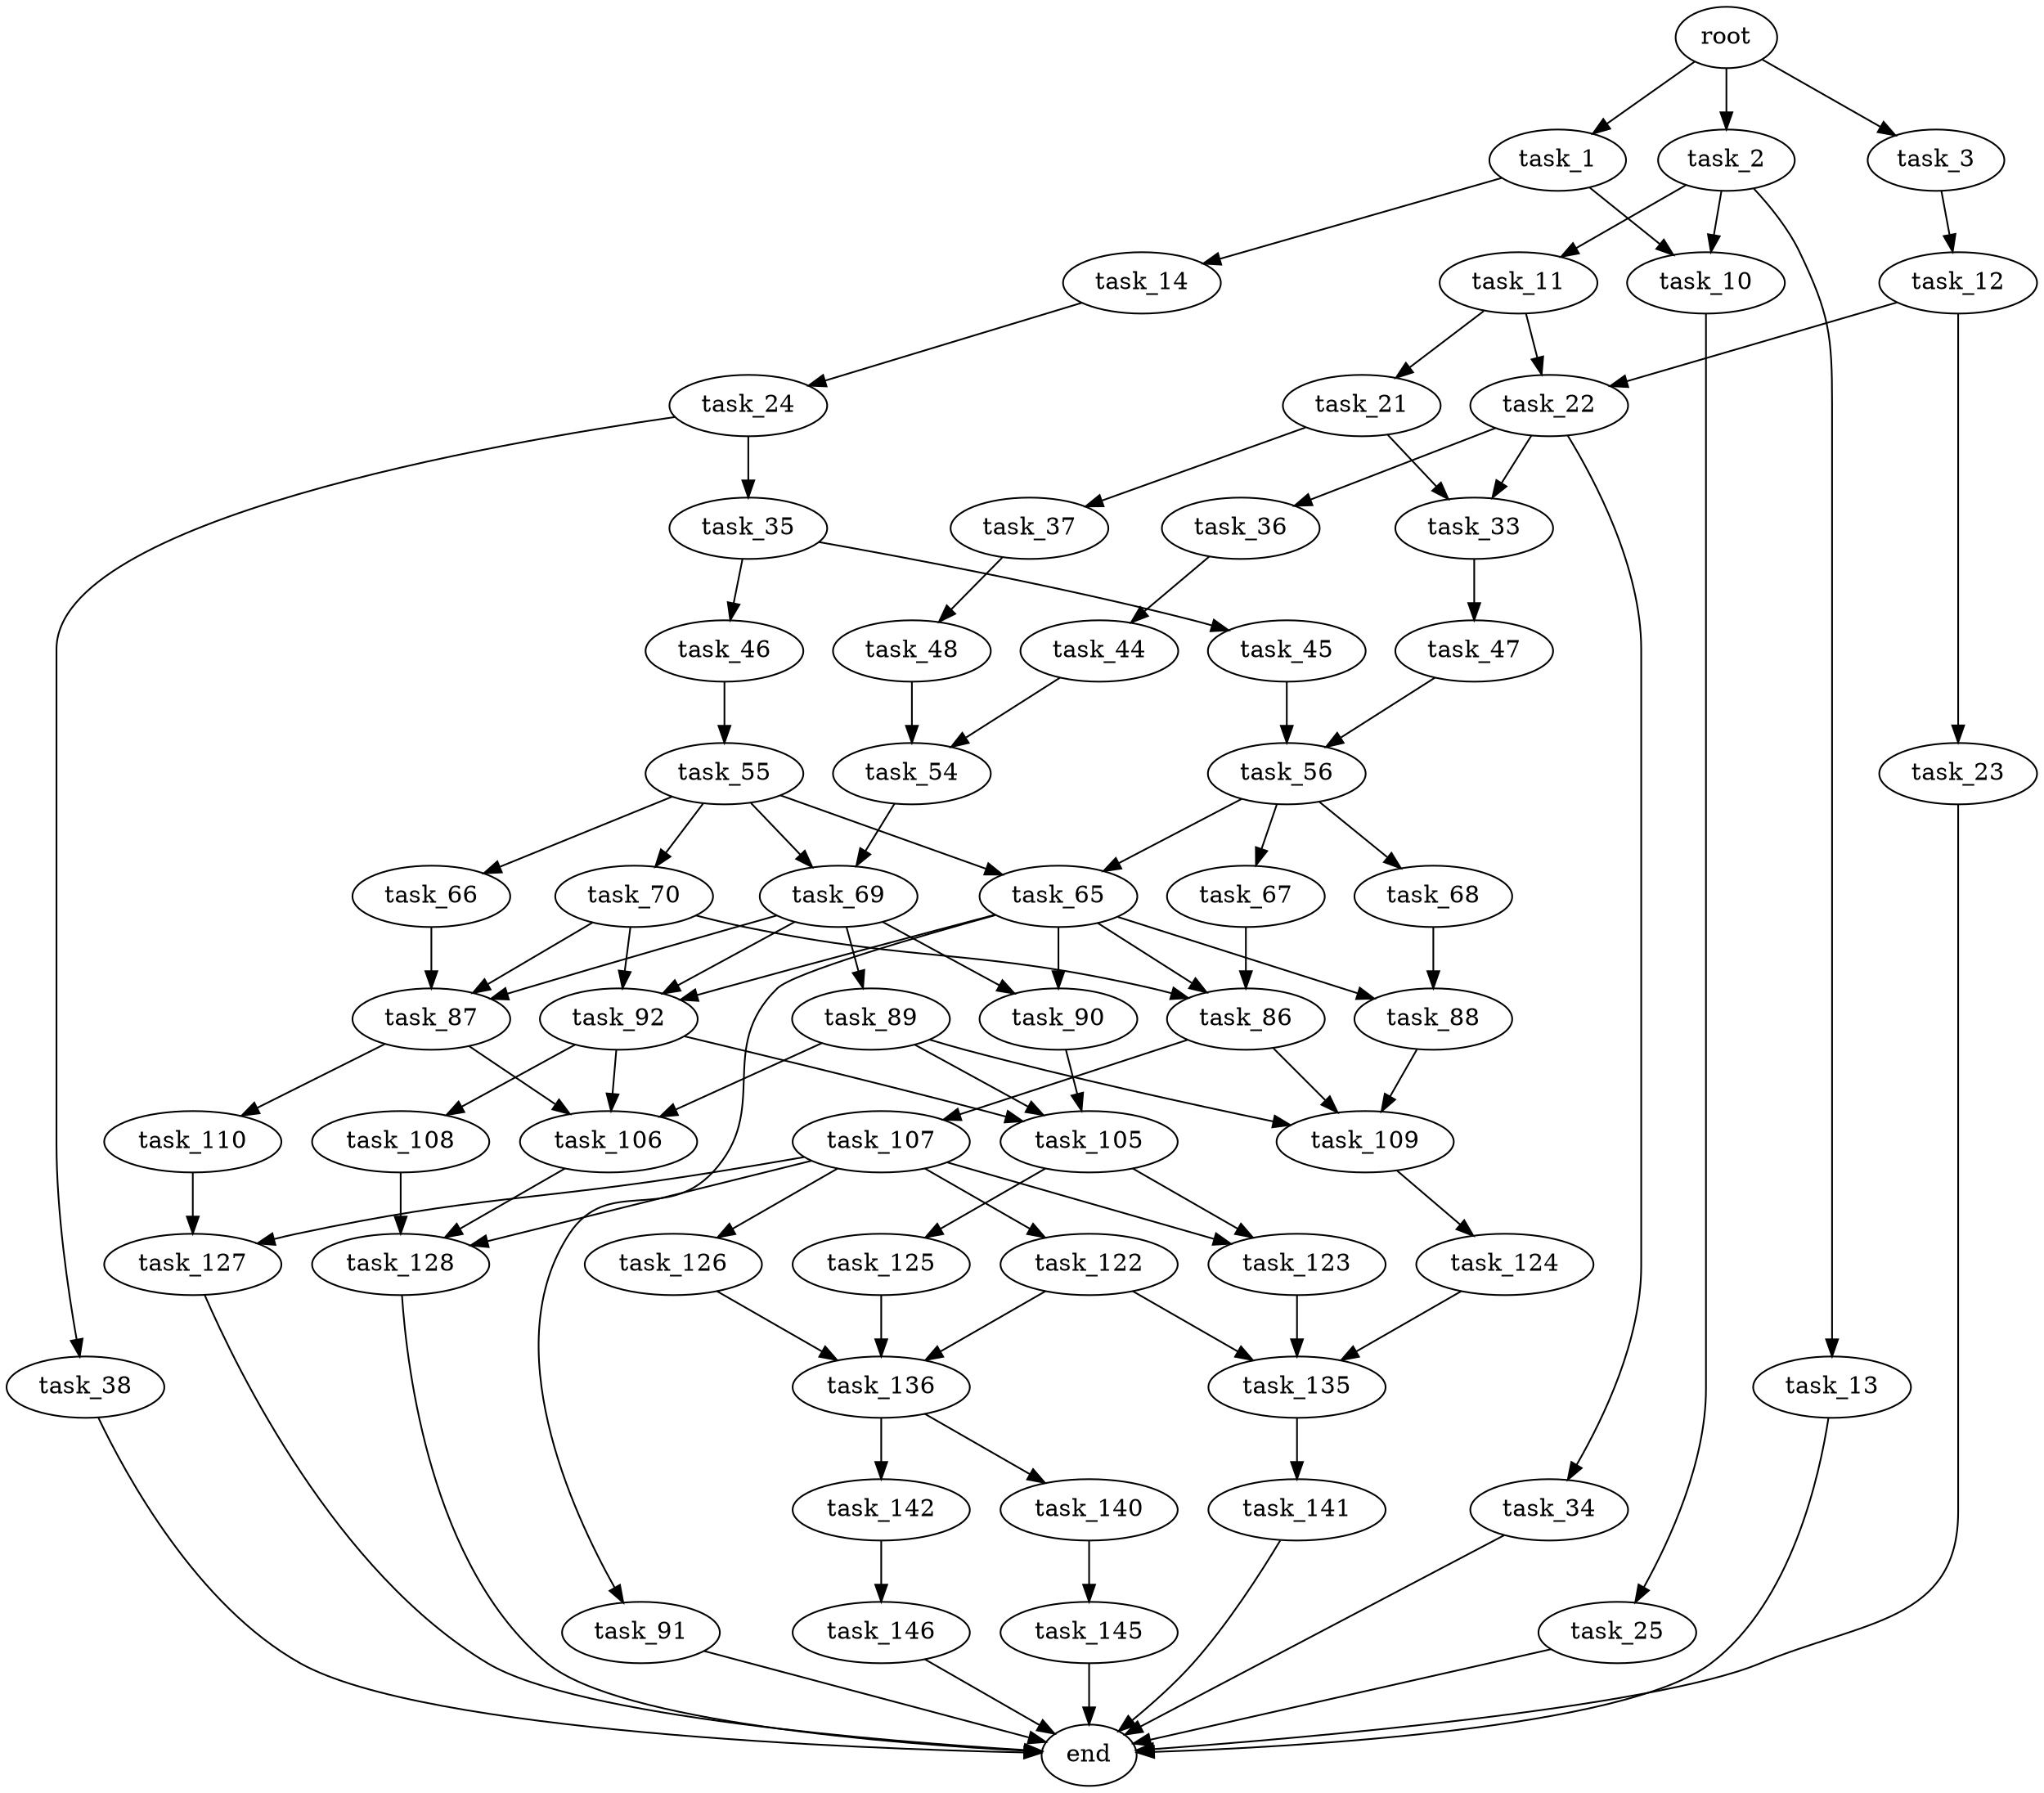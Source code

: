 digraph G {
  root [size="0.000000"];
  task_1 [size="782757789696.000000"];
  task_2 [size="1490038409.000000"];
  task_3 [size="1016874349.000000"];
  task_10 [size="13402004146.000000"];
  task_14 [size="36018854435.000000"];
  task_11 [size="134217728000.000000"];
  task_13 [size="7496453430.000000"];
  task_12 [size="41596752664.000000"];
  task_25 [size="134217728000.000000"];
  task_21 [size="1146093583.000000"];
  task_22 [size="12137989635.000000"];
  task_23 [size="7759301382.000000"];
  end [size="0.000000"];
  task_24 [size="13561661224.000000"];
  task_33 [size="1199375521.000000"];
  task_37 [size="549755813888.000000"];
  task_34 [size="207123568994.000000"];
  task_36 [size="3447193723.000000"];
  task_35 [size="192553402935.000000"];
  task_38 [size="1073741824000.000000"];
  task_47 [size="44434835184.000000"];
  task_45 [size="28991029248.000000"];
  task_46 [size="231928233984.000000"];
  task_44 [size="8589934592.000000"];
  task_48 [size="25660606101.000000"];
  task_54 [size="87903474564.000000"];
  task_56 [size="980710151.000000"];
  task_55 [size="68719476736.000000"];
  task_69 [size="267049473837.000000"];
  task_65 [size="188908998960.000000"];
  task_66 [size="11820803194.000000"];
  task_70 [size="871908231501.000000"];
  task_67 [size="15540553687.000000"];
  task_68 [size="17991942782.000000"];
  task_86 [size="782757789696.000000"];
  task_88 [size="27598663810.000000"];
  task_90 [size="28991029248.000000"];
  task_91 [size="368293445632.000000"];
  task_92 [size="7993875762.000000"];
  task_87 [size="14521173336.000000"];
  task_89 [size="1073741824000.000000"];
  task_107 [size="1900834111.000000"];
  task_109 [size="15553202116.000000"];
  task_106 [size="28991029248.000000"];
  task_110 [size="3982599874.000000"];
  task_105 [size="1202389503288.000000"];
  task_108 [size="245442042404.000000"];
  task_123 [size="549755813888.000000"];
  task_125 [size="43155437064.000000"];
  task_128 [size="68719476736.000000"];
  task_122 [size="66586689713.000000"];
  task_126 [size="28991029248.000000"];
  task_127 [size="231928233984.000000"];
  task_124 [size="369206665045.000000"];
  task_135 [size="1073741824000.000000"];
  task_136 [size="3143787284.000000"];
  task_141 [size="28991029248.000000"];
  task_140 [size="281730324695.000000"];
  task_142 [size="661195392874.000000"];
  task_145 [size="782757789696.000000"];
  task_146 [size="368293445632.000000"];

  root -> task_1 [size="1.000000"];
  root -> task_2 [size="1.000000"];
  root -> task_3 [size="1.000000"];
  task_1 -> task_10 [size="679477248.000000"];
  task_1 -> task_14 [size="679477248.000000"];
  task_2 -> task_10 [size="33554432.000000"];
  task_2 -> task_11 [size="33554432.000000"];
  task_2 -> task_13 [size="33554432.000000"];
  task_3 -> task_12 [size="33554432.000000"];
  task_10 -> task_25 [size="301989888.000000"];
  task_14 -> task_24 [size="33554432.000000"];
  task_11 -> task_21 [size="209715200.000000"];
  task_11 -> task_22 [size="209715200.000000"];
  task_13 -> end [size="1.000000"];
  task_12 -> task_22 [size="679477248.000000"];
  task_12 -> task_23 [size="679477248.000000"];
  task_25 -> end [size="1.000000"];
  task_21 -> task_33 [size="75497472.000000"];
  task_21 -> task_37 [size="75497472.000000"];
  task_22 -> task_33 [size="411041792.000000"];
  task_22 -> task_34 [size="411041792.000000"];
  task_22 -> task_36 [size="411041792.000000"];
  task_23 -> end [size="1.000000"];
  task_24 -> task_35 [size="411041792.000000"];
  task_24 -> task_38 [size="411041792.000000"];
  task_33 -> task_47 [size="134217728.000000"];
  task_37 -> task_48 [size="536870912.000000"];
  task_34 -> end [size="1.000000"];
  task_36 -> task_44 [size="134217728.000000"];
  task_35 -> task_45 [size="411041792.000000"];
  task_35 -> task_46 [size="411041792.000000"];
  task_38 -> end [size="1.000000"];
  task_47 -> task_56 [size="838860800.000000"];
  task_45 -> task_56 [size="75497472.000000"];
  task_46 -> task_55 [size="301989888.000000"];
  task_44 -> task_54 [size="33554432.000000"];
  task_48 -> task_54 [size="679477248.000000"];
  task_54 -> task_69 [size="134217728.000000"];
  task_56 -> task_65 [size="75497472.000000"];
  task_56 -> task_67 [size="75497472.000000"];
  task_56 -> task_68 [size="75497472.000000"];
  task_55 -> task_65 [size="134217728.000000"];
  task_55 -> task_66 [size="134217728.000000"];
  task_55 -> task_69 [size="134217728.000000"];
  task_55 -> task_70 [size="134217728.000000"];
  task_69 -> task_87 [size="209715200.000000"];
  task_69 -> task_89 [size="209715200.000000"];
  task_69 -> task_90 [size="209715200.000000"];
  task_69 -> task_92 [size="209715200.000000"];
  task_65 -> task_86 [size="134217728.000000"];
  task_65 -> task_88 [size="134217728.000000"];
  task_65 -> task_90 [size="134217728.000000"];
  task_65 -> task_91 [size="134217728.000000"];
  task_65 -> task_92 [size="134217728.000000"];
  task_66 -> task_87 [size="536870912.000000"];
  task_70 -> task_86 [size="679477248.000000"];
  task_70 -> task_87 [size="679477248.000000"];
  task_70 -> task_92 [size="679477248.000000"];
  task_67 -> task_86 [size="411041792.000000"];
  task_68 -> task_88 [size="33554432.000000"];
  task_86 -> task_107 [size="679477248.000000"];
  task_86 -> task_109 [size="679477248.000000"];
  task_88 -> task_109 [size="536870912.000000"];
  task_90 -> task_105 [size="75497472.000000"];
  task_91 -> end [size="1.000000"];
  task_92 -> task_105 [size="134217728.000000"];
  task_92 -> task_106 [size="134217728.000000"];
  task_92 -> task_108 [size="134217728.000000"];
  task_87 -> task_106 [size="411041792.000000"];
  task_87 -> task_110 [size="411041792.000000"];
  task_89 -> task_105 [size="838860800.000000"];
  task_89 -> task_106 [size="838860800.000000"];
  task_89 -> task_109 [size="838860800.000000"];
  task_107 -> task_122 [size="33554432.000000"];
  task_107 -> task_123 [size="33554432.000000"];
  task_107 -> task_126 [size="33554432.000000"];
  task_107 -> task_127 [size="33554432.000000"];
  task_107 -> task_128 [size="33554432.000000"];
  task_109 -> task_124 [size="536870912.000000"];
  task_106 -> task_128 [size="75497472.000000"];
  task_110 -> task_127 [size="134217728.000000"];
  task_105 -> task_123 [size="838860800.000000"];
  task_105 -> task_125 [size="838860800.000000"];
  task_108 -> task_128 [size="536870912.000000"];
  task_123 -> task_135 [size="536870912.000000"];
  task_125 -> task_136 [size="679477248.000000"];
  task_128 -> end [size="1.000000"];
  task_122 -> task_135 [size="75497472.000000"];
  task_122 -> task_136 [size="75497472.000000"];
  task_126 -> task_136 [size="75497472.000000"];
  task_127 -> end [size="1.000000"];
  task_124 -> task_135 [size="411041792.000000"];
  task_135 -> task_141 [size="838860800.000000"];
  task_136 -> task_140 [size="134217728.000000"];
  task_136 -> task_142 [size="134217728.000000"];
  task_141 -> end [size="1.000000"];
  task_140 -> task_145 [size="301989888.000000"];
  task_142 -> task_146 [size="838860800.000000"];
  task_145 -> end [size="1.000000"];
  task_146 -> end [size="1.000000"];
}
